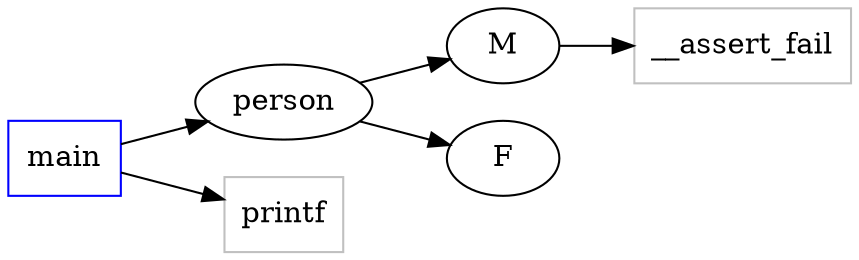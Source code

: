 digraph functioncalls {
rankdir=LR;

main [shape="box", color=blue];
__assert_fail [shape="box", color=grey];
M -> __assert_fail;
main -> person;
printf [shape="box", color=grey];
main -> printf;
person -> M;
person -> F;
}
